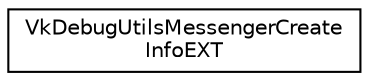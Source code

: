 digraph "Graphical Class Hierarchy"
{
 // LATEX_PDF_SIZE
  edge [fontname="Helvetica",fontsize="10",labelfontname="Helvetica",labelfontsize="10"];
  node [fontname="Helvetica",fontsize="10",shape=record];
  rankdir="LR";
  Node0 [label="VkDebugUtilsMessengerCreate\lInfoEXT",height=0.2,width=0.4,color="black", fillcolor="white", style="filled",URL="$d0/df2/structVkDebugUtilsMessengerCreateInfoEXT.html",tooltip=" "];
}
